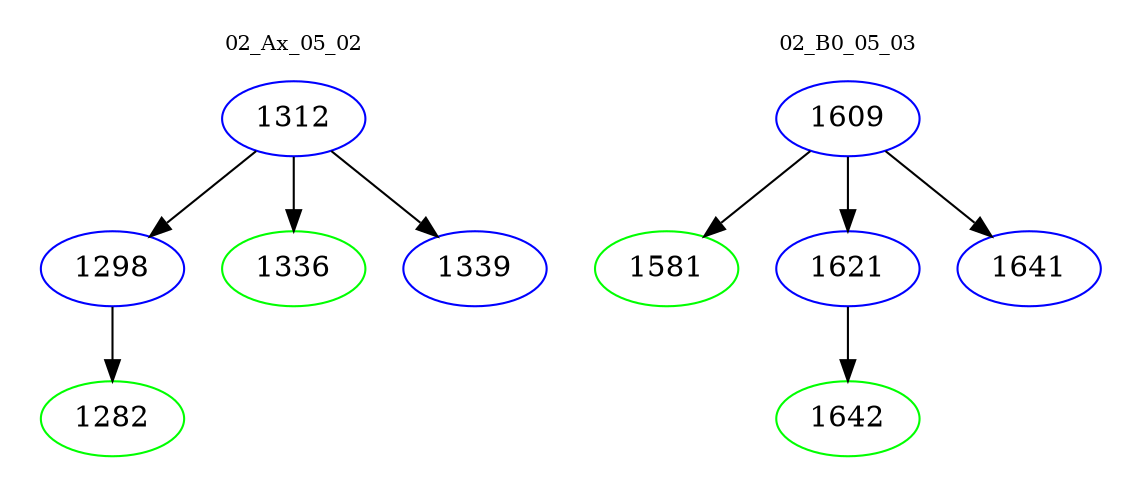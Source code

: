 digraph{
subgraph cluster_0 {
color = white
label = "02_Ax_05_02";
fontsize=10;
T0_1312 [label="1312", color="blue"]
T0_1312 -> T0_1298 [color="black"]
T0_1298 [label="1298", color="blue"]
T0_1298 -> T0_1282 [color="black"]
T0_1282 [label="1282", color="green"]
T0_1312 -> T0_1336 [color="black"]
T0_1336 [label="1336", color="green"]
T0_1312 -> T0_1339 [color="black"]
T0_1339 [label="1339", color="blue"]
}
subgraph cluster_1 {
color = white
label = "02_B0_05_03";
fontsize=10;
T1_1609 [label="1609", color="blue"]
T1_1609 -> T1_1581 [color="black"]
T1_1581 [label="1581", color="green"]
T1_1609 -> T1_1621 [color="black"]
T1_1621 [label="1621", color="blue"]
T1_1621 -> T1_1642 [color="black"]
T1_1642 [label="1642", color="green"]
T1_1609 -> T1_1641 [color="black"]
T1_1641 [label="1641", color="blue"]
}
}
